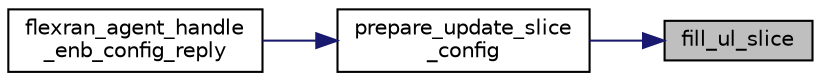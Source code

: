 digraph "fill_ul_slice"
{
 // LATEX_PDF_SIZE
  edge [fontname="Helvetica",fontsize="10",labelfontname="Helvetica",labelfontsize="10"];
  node [fontname="Helvetica",fontsize="10",shape=record];
  rankdir="RL";
  Node1 [label="fill_ul_slice",height=0.2,width=0.4,color="black", fillcolor="grey75", style="filled", fontcolor="black",tooltip=" "];
  Node1 -> Node2 [dir="back",color="midnightblue",fontsize="10",style="solid",fontname="Helvetica"];
  Node2 [label="prepare_update_slice\l_config",height=0.2,width=0.4,color="black", fillcolor="white", style="filled",URL="$flexran__agent__mac__internal_8h.html#a44091fe619d2d509ab16431cfbd3af8f",tooltip=" "];
  Node2 -> Node3 [dir="back",color="midnightblue",fontsize="10",style="solid",fontname="Helvetica"];
  Node3 [label="flexran_agent_handle\l_enb_config_reply",height=0.2,width=0.4,color="black", fillcolor="white", style="filled",URL="$flexran__agent__common_8h.html#aa7ffd0aa6c97ac243d0aa64936aa4dcf",tooltip=" "];
}
